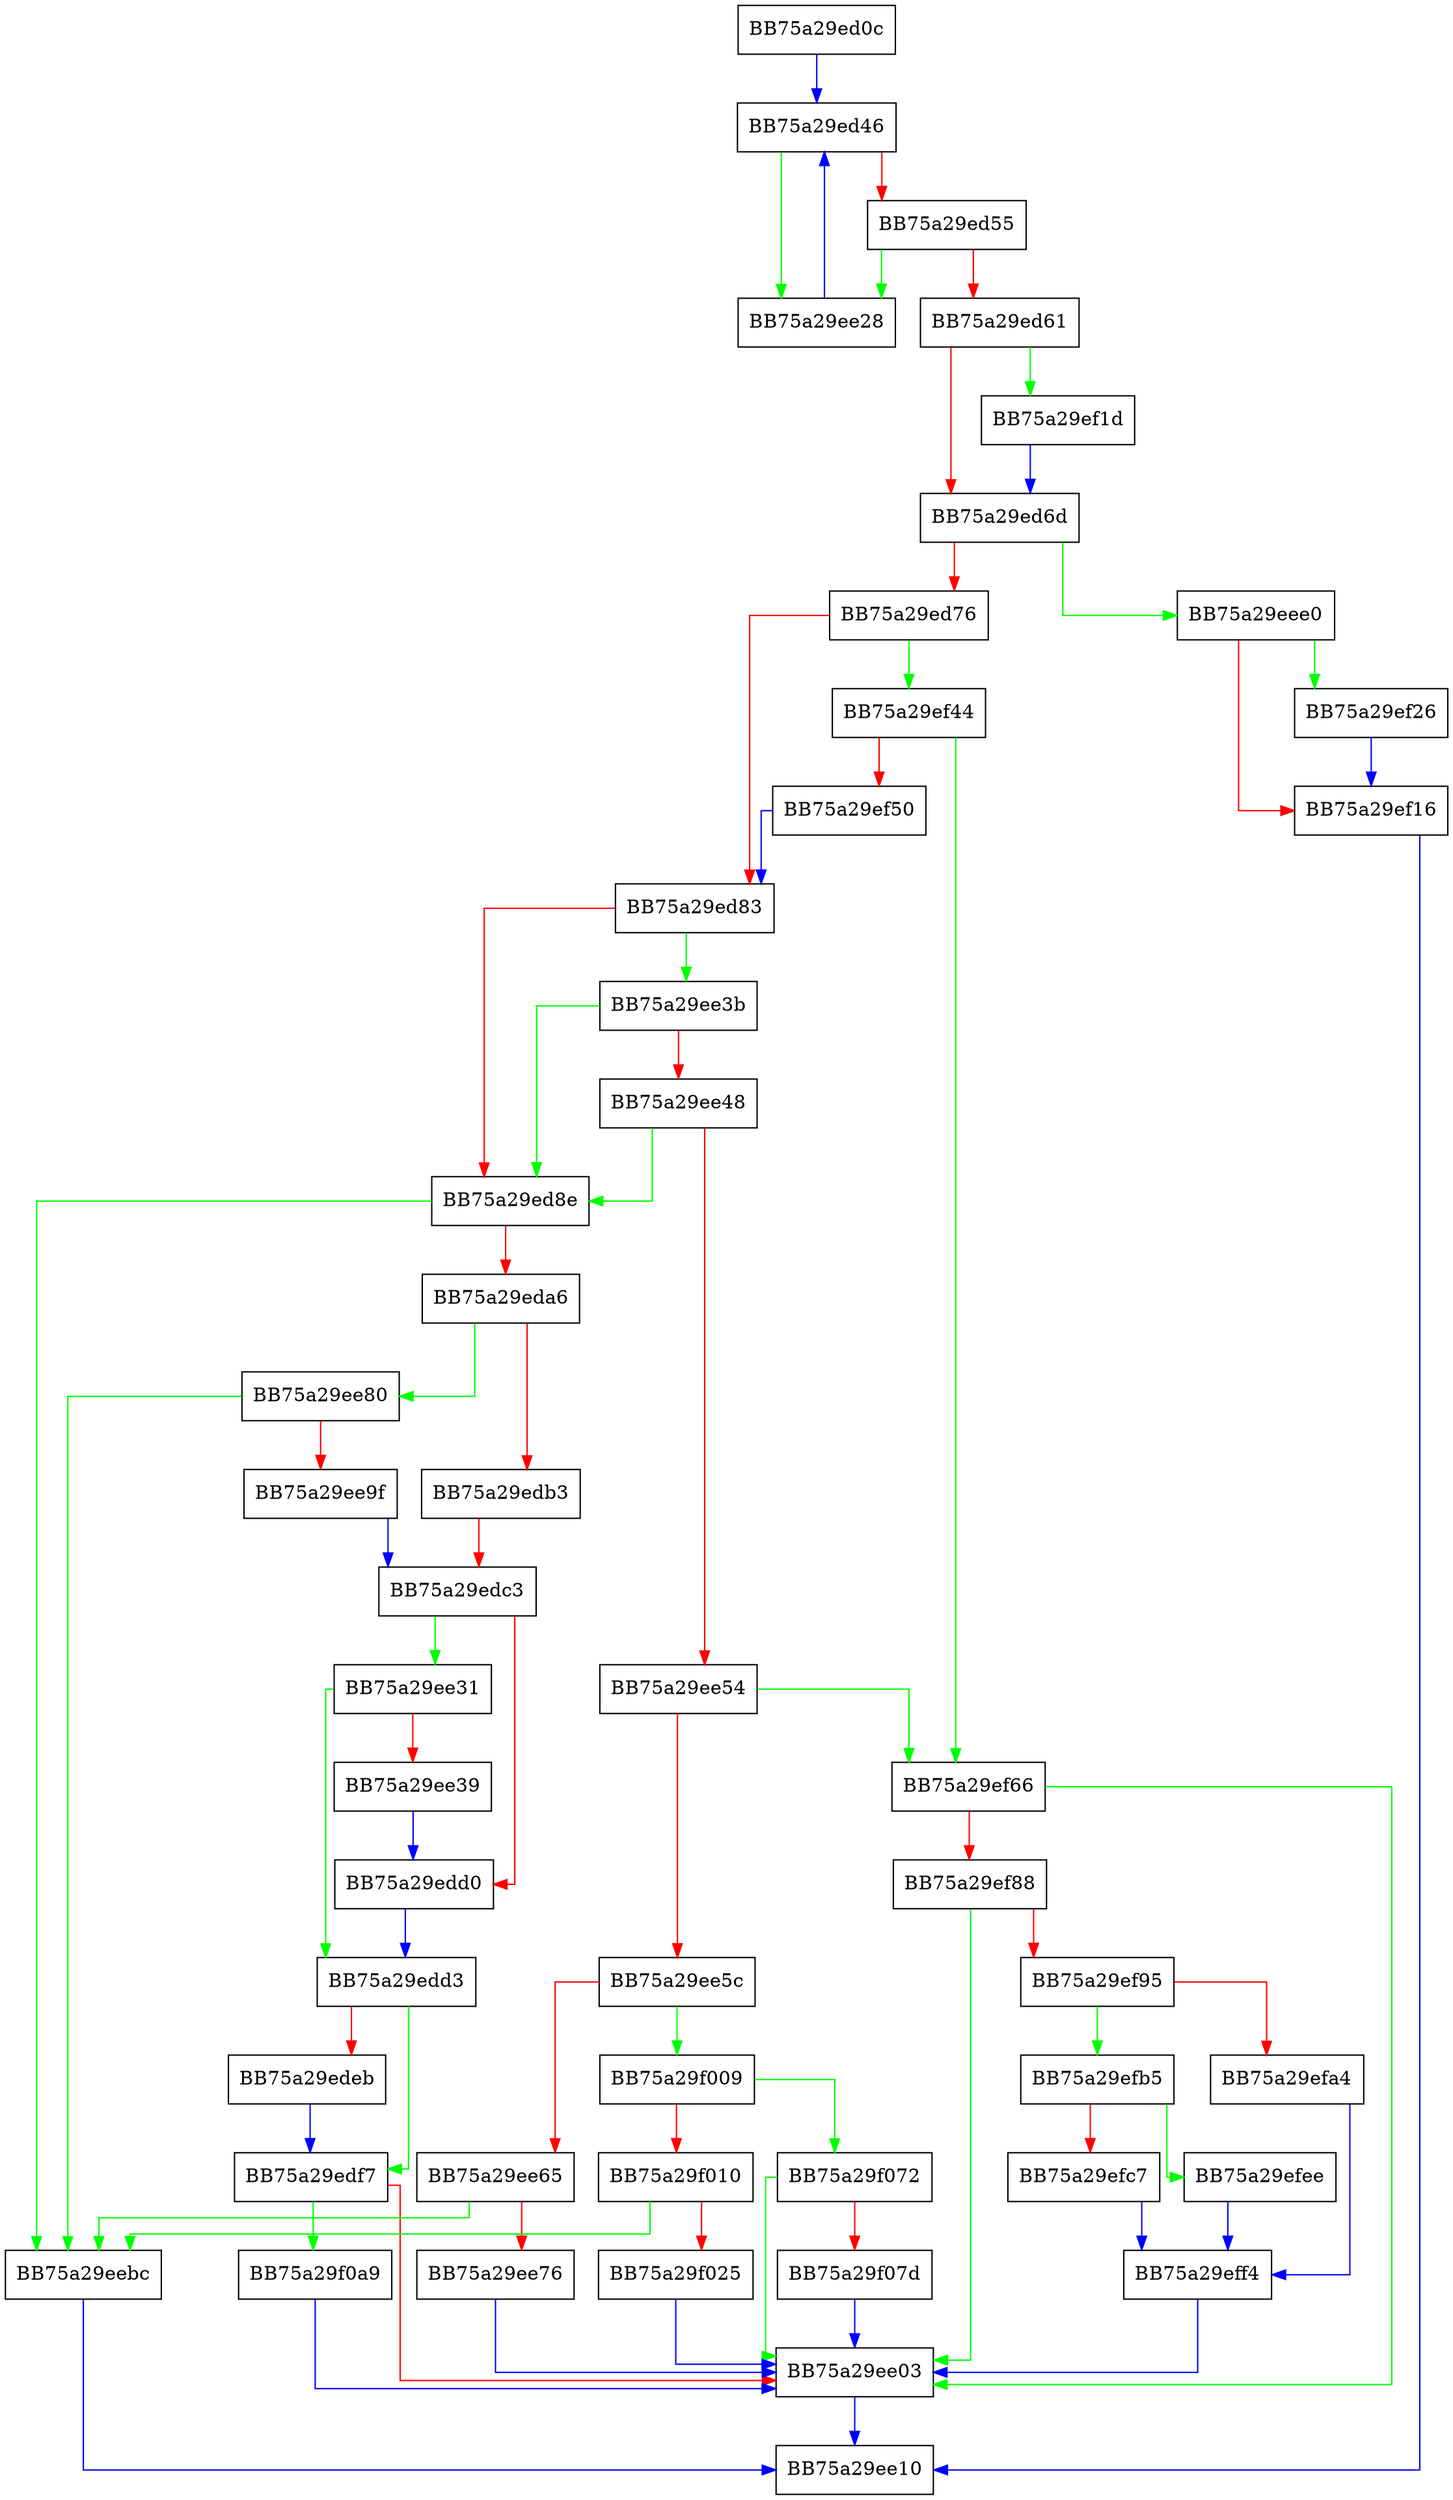 digraph valueFromExpr {
  node [shape="box"];
  graph [splines=ortho];
  BB75a29ed0c -> BB75a29ed46 [color="blue"];
  BB75a29ed46 -> BB75a29ee28 [color="green"];
  BB75a29ed46 -> BB75a29ed55 [color="red"];
  BB75a29ed55 -> BB75a29ee28 [color="green"];
  BB75a29ed55 -> BB75a29ed61 [color="red"];
  BB75a29ed61 -> BB75a29ef1d [color="green"];
  BB75a29ed61 -> BB75a29ed6d [color="red"];
  BB75a29ed6d -> BB75a29eee0 [color="green"];
  BB75a29ed6d -> BB75a29ed76 [color="red"];
  BB75a29ed76 -> BB75a29ef44 [color="green"];
  BB75a29ed76 -> BB75a29ed83 [color="red"];
  BB75a29ed83 -> BB75a29ee3b [color="green"];
  BB75a29ed83 -> BB75a29ed8e [color="red"];
  BB75a29ed8e -> BB75a29eebc [color="green"];
  BB75a29ed8e -> BB75a29eda6 [color="red"];
  BB75a29eda6 -> BB75a29ee80 [color="green"];
  BB75a29eda6 -> BB75a29edb3 [color="red"];
  BB75a29edb3 -> BB75a29edc3 [color="red"];
  BB75a29edc3 -> BB75a29ee31 [color="green"];
  BB75a29edc3 -> BB75a29edd0 [color="red"];
  BB75a29edd0 -> BB75a29edd3 [color="blue"];
  BB75a29edd3 -> BB75a29edf7 [color="green"];
  BB75a29edd3 -> BB75a29edeb [color="red"];
  BB75a29edeb -> BB75a29edf7 [color="blue"];
  BB75a29edf7 -> BB75a29f0a9 [color="green"];
  BB75a29edf7 -> BB75a29ee03 [color="red"];
  BB75a29ee03 -> BB75a29ee10 [color="blue"];
  BB75a29ee28 -> BB75a29ed46 [color="blue"];
  BB75a29ee31 -> BB75a29edd3 [color="green"];
  BB75a29ee31 -> BB75a29ee39 [color="red"];
  BB75a29ee39 -> BB75a29edd0 [color="blue"];
  BB75a29ee3b -> BB75a29ed8e [color="green"];
  BB75a29ee3b -> BB75a29ee48 [color="red"];
  BB75a29ee48 -> BB75a29ed8e [color="green"];
  BB75a29ee48 -> BB75a29ee54 [color="red"];
  BB75a29ee54 -> BB75a29ef66 [color="green"];
  BB75a29ee54 -> BB75a29ee5c [color="red"];
  BB75a29ee5c -> BB75a29f009 [color="green"];
  BB75a29ee5c -> BB75a29ee65 [color="red"];
  BB75a29ee65 -> BB75a29eebc [color="green"];
  BB75a29ee65 -> BB75a29ee76 [color="red"];
  BB75a29ee76 -> BB75a29ee03 [color="blue"];
  BB75a29ee80 -> BB75a29eebc [color="green"];
  BB75a29ee80 -> BB75a29ee9f [color="red"];
  BB75a29ee9f -> BB75a29edc3 [color="blue"];
  BB75a29eebc -> BB75a29ee10 [color="blue"];
  BB75a29eee0 -> BB75a29ef26 [color="green"];
  BB75a29eee0 -> BB75a29ef16 [color="red"];
  BB75a29ef16 -> BB75a29ee10 [color="blue"];
  BB75a29ef1d -> BB75a29ed6d [color="blue"];
  BB75a29ef26 -> BB75a29ef16 [color="blue"];
  BB75a29ef44 -> BB75a29ef66 [color="green"];
  BB75a29ef44 -> BB75a29ef50 [color="red"];
  BB75a29ef50 -> BB75a29ed83 [color="blue"];
  BB75a29ef66 -> BB75a29ee03 [color="green"];
  BB75a29ef66 -> BB75a29ef88 [color="red"];
  BB75a29ef88 -> BB75a29ee03 [color="green"];
  BB75a29ef88 -> BB75a29ef95 [color="red"];
  BB75a29ef95 -> BB75a29efb5 [color="green"];
  BB75a29ef95 -> BB75a29efa4 [color="red"];
  BB75a29efa4 -> BB75a29eff4 [color="blue"];
  BB75a29efb5 -> BB75a29efee [color="green"];
  BB75a29efb5 -> BB75a29efc7 [color="red"];
  BB75a29efc7 -> BB75a29eff4 [color="blue"];
  BB75a29efee -> BB75a29eff4 [color="blue"];
  BB75a29eff4 -> BB75a29ee03 [color="blue"];
  BB75a29f009 -> BB75a29f072 [color="green"];
  BB75a29f009 -> BB75a29f010 [color="red"];
  BB75a29f010 -> BB75a29eebc [color="green"];
  BB75a29f010 -> BB75a29f025 [color="red"];
  BB75a29f025 -> BB75a29ee03 [color="blue"];
  BB75a29f072 -> BB75a29ee03 [color="green"];
  BB75a29f072 -> BB75a29f07d [color="red"];
  BB75a29f07d -> BB75a29ee03 [color="blue"];
  BB75a29f0a9 -> BB75a29ee03 [color="blue"];
}
